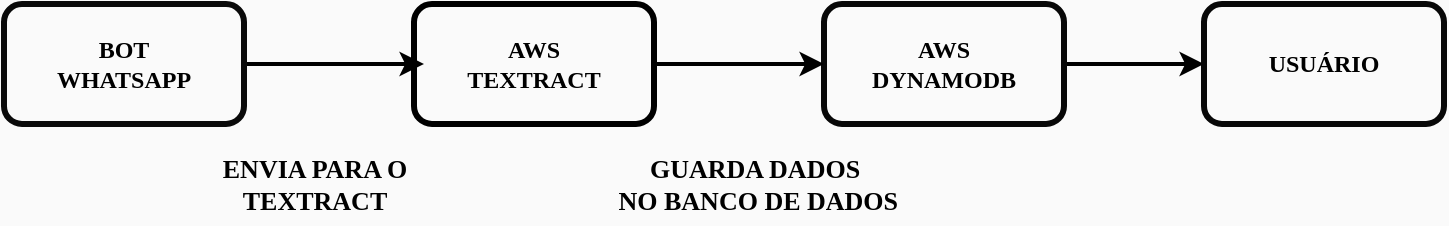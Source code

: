 <mxfile>
    <diagram id="tidMj5SfXZsGOlsUng-M" name="Page-1">
        <mxGraphModel dx="708" dy="836" grid="1" gridSize="10" guides="1" tooltips="1" connect="1" arrows="1" fold="1" page="1" pageScale="1" pageWidth="850" pageHeight="1100" background="#FAFAFA" math="0" shadow="0">
            <root>
                <mxCell id="0"/>
                <mxCell id="1" parent="0"/>
                <mxCell id="40" style="edgeStyle=none;html=1;labelBackgroundColor=none;strokeColor=#000000;strokeWidth=2;fontFamily=Comic Sans MS;fontSize=13;fontColor=#000000;fillColor=none;" parent="1" source="2" edge="1">
                    <mxGeometry relative="1" as="geometry">
                        <mxPoint x="272" y="290" as="targetPoint"/>
                        <Array as="points">
                            <mxPoint x="222" y="290"/>
                        </Array>
                    </mxGeometry>
                </mxCell>
                <mxCell id="2" value="BOT&lt;br&gt;WHATSAPP" style="rounded=1;whiteSpace=wrap;html=1;fontFamily=Comic Sans MS;fontColor=#000000;fillColor=none;strokeWidth=3;strokeColor=#0a0a0a;fontStyle=1" parent="1" vertex="1">
                    <mxGeometry x="62" y="260" width="120" height="60" as="geometry"/>
                </mxCell>
                <mxCell id="46" style="edgeStyle=none;html=1;exitX=1;exitY=0.5;exitDx=0;exitDy=0;labelBackgroundColor=none;strokeColor=#000000;strokeWidth=2;fontFamily=Comic Sans MS;fontSize=13;fontColor=#000000;fillColor=none;" parent="1" source="6" target="45" edge="1">
                    <mxGeometry relative="1" as="geometry"/>
                </mxCell>
                <mxCell id="6" value="AWS&lt;br&gt;DYNAMODB" style="rounded=1;whiteSpace=wrap;html=1;fontFamily=Comic Sans MS;fontStyle=1;fontColor=#000000;fillColor=none;strokeWidth=3;strokeColor=#080808;" parent="1" vertex="1">
                    <mxGeometry x="472" y="260" width="120" height="60" as="geometry"/>
                </mxCell>
                <mxCell id="43" style="edgeStyle=none;html=1;exitX=1;exitY=0.5;exitDx=0;exitDy=0;entryX=0;entryY=0.5;entryDx=0;entryDy=0;labelBackgroundColor=none;strokeColor=#000000;strokeWidth=2;fontFamily=Comic Sans MS;fontSize=13;fontColor=#000000;fillColor=none;" parent="1" source="5" target="6" edge="1">
                    <mxGeometry relative="1" as="geometry"/>
                </mxCell>
                <mxCell id="5" value="AWS&lt;br&gt;TEXTRACT" style="rounded=1;whiteSpace=wrap;html=1;fillColor=none;labelBackgroundColor=none;fontColor=#000000;labelBorderColor=none;strokeColor=#000000;strokeWidth=3;fontStyle=1;fontFamily=Comic Sans MS;" parent="1" vertex="1">
                    <mxGeometry x="267" y="260" width="120" height="60" as="geometry"/>
                </mxCell>
                <mxCell id="41" value="&lt;b&gt;ENVIA PARA O&lt;br&gt;TEXTRACT&lt;/b&gt;" style="text;html=1;align=center;verticalAlign=middle;resizable=0;points=[];autosize=1;strokeColor=none;fillColor=none;fontSize=13;fontFamily=Comic Sans MS;fontColor=#000000;" parent="1" vertex="1">
                    <mxGeometry x="157" y="330" width="120" height="40" as="geometry"/>
                </mxCell>
                <mxCell id="42" value="&lt;b&gt;GUARDA DADOS&lt;br&gt;&amp;nbsp;NO BANCO DE DADOS&lt;/b&gt;" style="text;html=1;align=center;verticalAlign=middle;resizable=0;points=[];autosize=1;strokeColor=none;fillColor=none;fontSize=13;fontFamily=Comic Sans MS;fontColor=#000000;" parent="1" vertex="1">
                    <mxGeometry x="347" y="330" width="180" height="40" as="geometry"/>
                </mxCell>
                <mxCell id="45" value="USUÁRIO" style="rounded=1;whiteSpace=wrap;html=1;fontFamily=Comic Sans MS;fontStyle=1;fontColor=#000000;fillColor=none;strokeWidth=3;strokeColor=#080808;" parent="1" vertex="1">
                    <mxGeometry x="662" y="260" width="120" height="60" as="geometry"/>
                </mxCell>
            </root>
        </mxGraphModel>
    </diagram>
</mxfile>